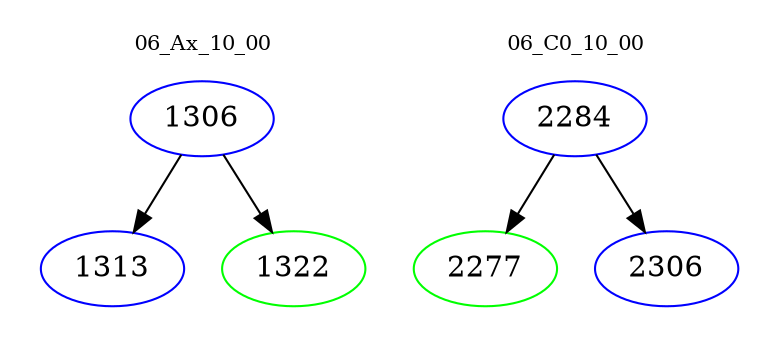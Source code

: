 digraph{
subgraph cluster_0 {
color = white
label = "06_Ax_10_00";
fontsize=10;
T0_1306 [label="1306", color="blue"]
T0_1306 -> T0_1313 [color="black"]
T0_1313 [label="1313", color="blue"]
T0_1306 -> T0_1322 [color="black"]
T0_1322 [label="1322", color="green"]
}
subgraph cluster_1 {
color = white
label = "06_C0_10_00";
fontsize=10;
T1_2284 [label="2284", color="blue"]
T1_2284 -> T1_2277 [color="black"]
T1_2277 [label="2277", color="green"]
T1_2284 -> T1_2306 [color="black"]
T1_2306 [label="2306", color="blue"]
}
}
